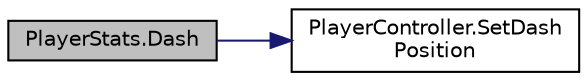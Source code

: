 digraph "PlayerStats.Dash"
{
 // INTERACTIVE_SVG=YES
 // LATEX_PDF_SIZE
  edge [fontname="Helvetica",fontsize="10",labelfontname="Helvetica",labelfontsize="10"];
  node [fontname="Helvetica",fontsize="10",shape=record];
  rankdir="LR";
  Node1 [label="PlayerStats.Dash",height=0.2,width=0.4,color="black", fillcolor="grey75", style="filled", fontcolor="black",tooltip=" "];
  Node1 -> Node2 [color="midnightblue",fontsize="10",style="solid",fontname="Helvetica"];
  Node2 [label="PlayerController.SetDash\lPosition",height=0.2,width=0.4,color="black", fillcolor="white", style="filled",URL="$class_player_controller.html#aea62bf4b6e3dc57f3545a64d5d21cd4a",tooltip="Initialize a Dash Animation and start to move towards there."];
}
